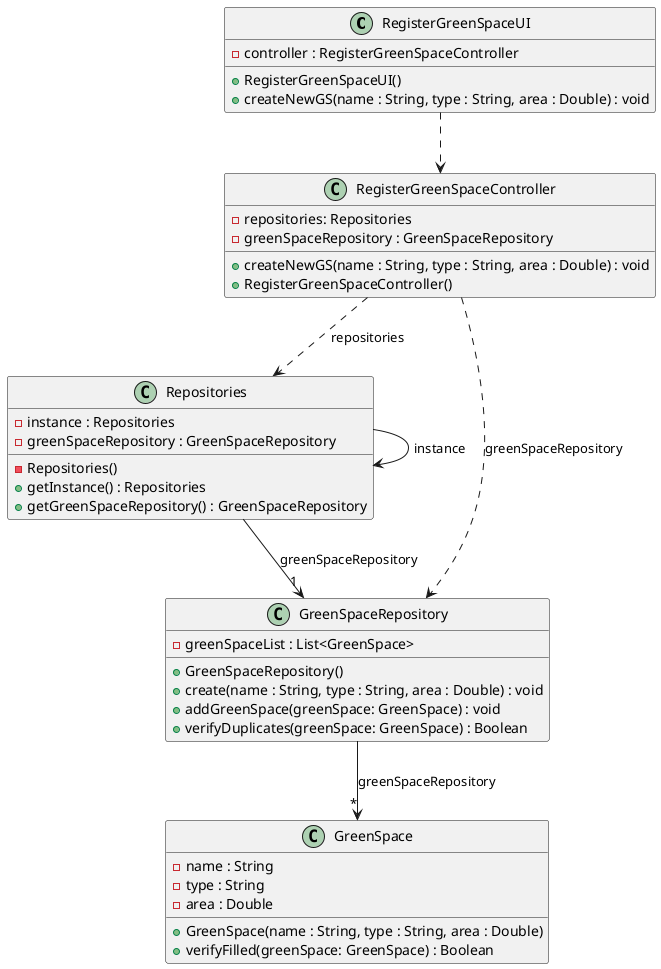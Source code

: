@startuml
skinparam shadowing false
skinparam line type polyline

'left to right direction

    class RegisterGreenSpaceUI {
        - controller : RegisterGreenSpaceController
        + RegisterGreenSpaceUI()
        + createNewGS(name : String, type : String, area : Double) : void
    }

    class RegisterGreenSpaceController {
        - repositories: Repositories
        - greenSpaceRepository : GreenSpaceRepository
        + createNewGS(name : String, type : String, area : Double) : void
        + RegisterGreenSpaceController()
    }

    class Repositories {
        - instance : Repositories
        - greenSpaceRepository : GreenSpaceRepository
        - Repositories()
        + getInstance() : Repositories
        + getGreenSpaceRepository() : GreenSpaceRepository
    }

    class GreenSpaceRepository {
        - greenSpaceList : List<GreenSpace>

        + GreenSpaceRepository()
        + create(name : String, type : String, area : Double) : void
        + addGreenSpace(greenSpace: GreenSpace) : void
        + verifyDuplicates(greenSpace: GreenSpace) : Boolean
    }

    class GreenSpace {
        - name : String
        - type : String
        - area : Double

        + GreenSpace(name : String, type : String, area : Double)
        + verifyFilled(greenSpace: GreenSpace) : Boolean
    }

RegisterGreenSpaceUI ..> RegisterGreenSpaceController
RegisterGreenSpaceController ..> Repositories: repositories
Repositories --> Repositories: instance
RegisterGreenSpaceController ..> GreenSpaceRepository: greenSpaceRepository
Repositories --> "1"GreenSpaceRepository: greenSpaceRepository
GreenSpaceRepository -->"*" GreenSpace: greenSpaceRepository

@enduml
